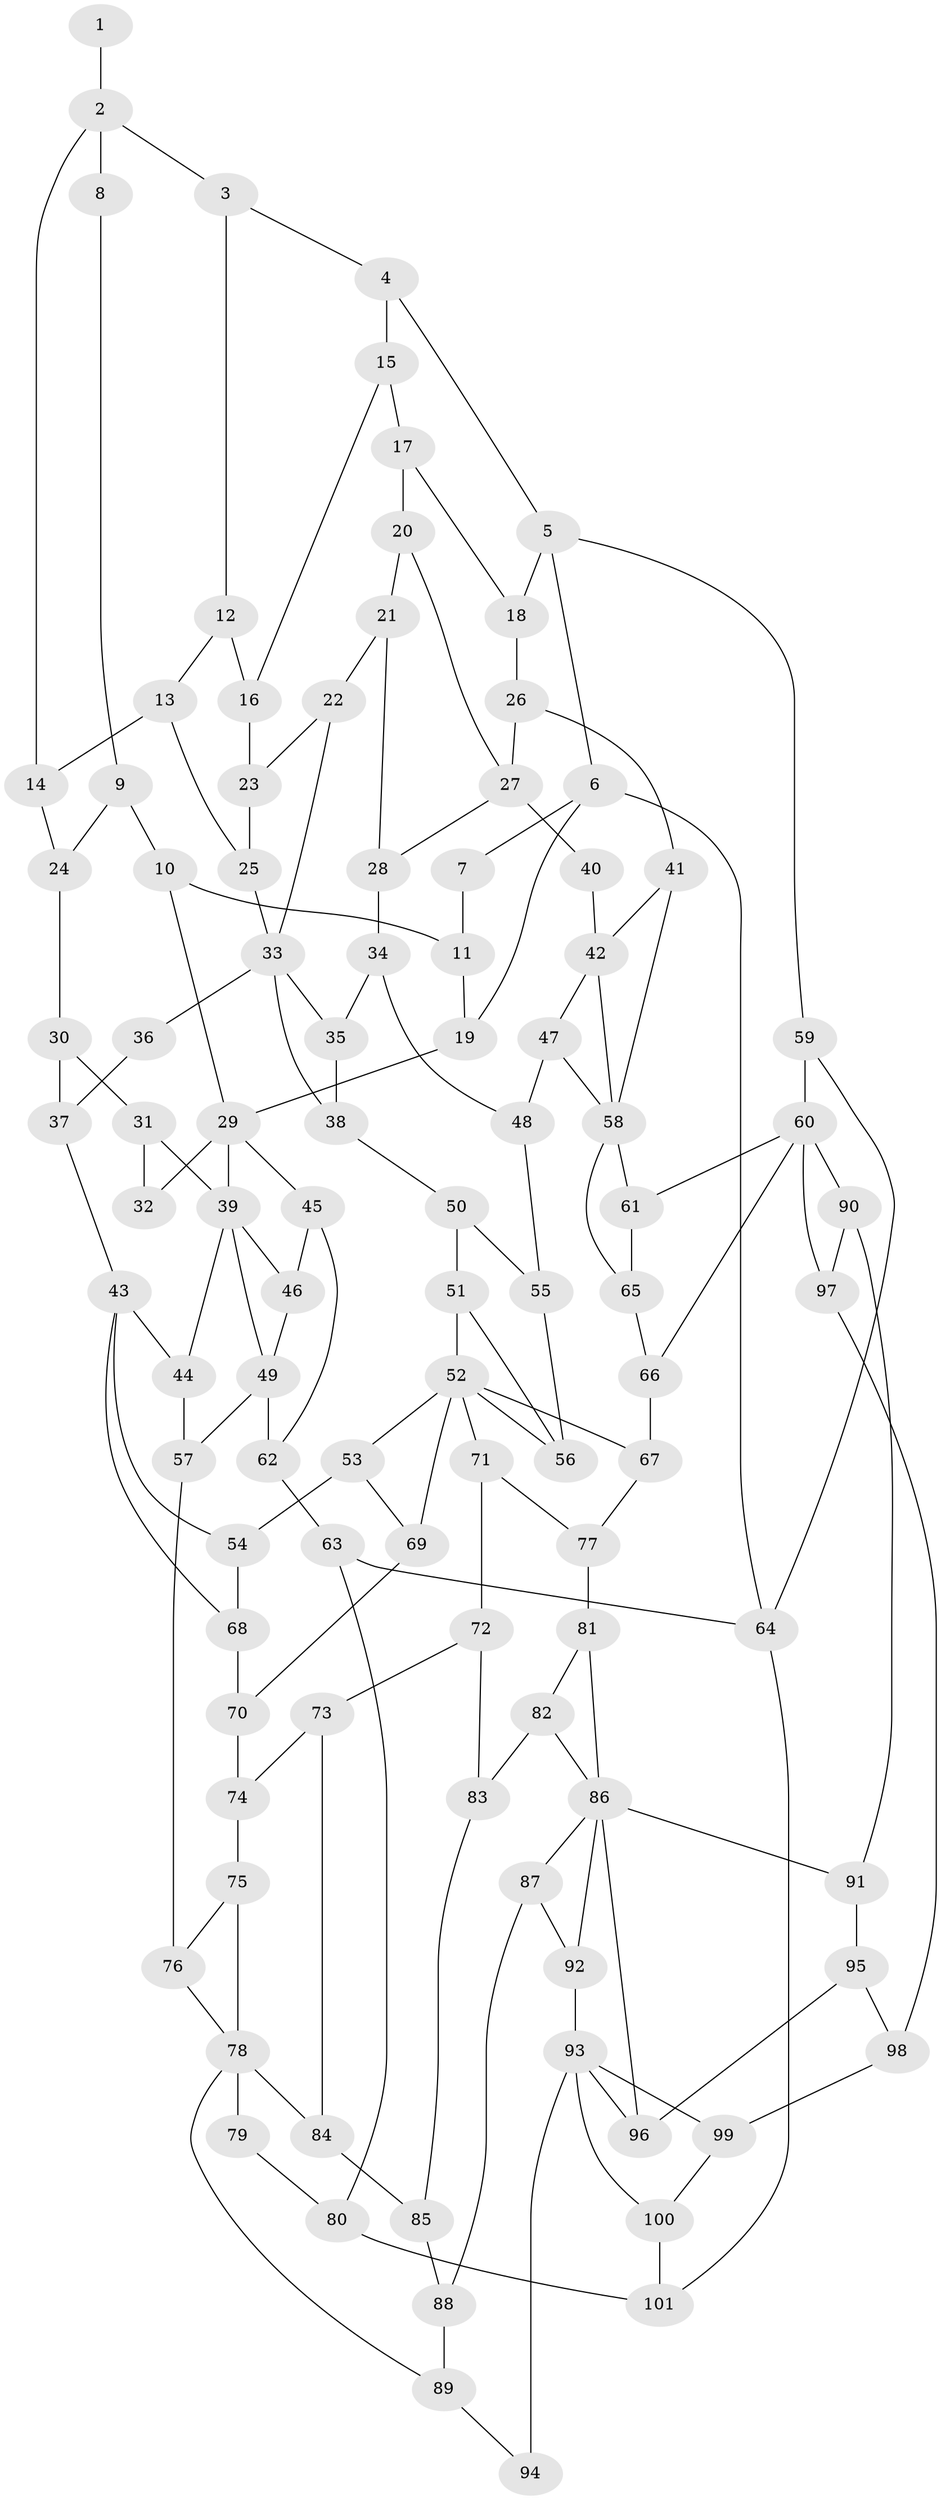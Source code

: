 // original degree distribution, {3: 0.013888888888888888, 4: 0.2638888888888889, 6: 0.25, 5: 0.4722222222222222}
// Generated by graph-tools (version 1.1) at 2025/54/03/04/25 22:54:12]
// undirected, 101 vertices, 161 edges
graph export_dot {
  node [color=gray90,style=filled];
  1;
  2;
  3;
  4;
  5;
  6;
  7;
  8;
  9;
  10;
  11;
  12;
  13;
  14;
  15;
  16;
  17;
  18;
  19;
  20;
  21;
  22;
  23;
  24;
  25;
  26;
  27;
  28;
  29;
  30;
  31;
  32;
  33;
  34;
  35;
  36;
  37;
  38;
  39;
  40;
  41;
  42;
  43;
  44;
  45;
  46;
  47;
  48;
  49;
  50;
  51;
  52;
  53;
  54;
  55;
  56;
  57;
  58;
  59;
  60;
  61;
  62;
  63;
  64;
  65;
  66;
  67;
  68;
  69;
  70;
  71;
  72;
  73;
  74;
  75;
  76;
  77;
  78;
  79;
  80;
  81;
  82;
  83;
  84;
  85;
  86;
  87;
  88;
  89;
  90;
  91;
  92;
  93;
  94;
  95;
  96;
  97;
  98;
  99;
  100;
  101;
  1 -- 2 [weight=2.0];
  2 -- 3 [weight=1.0];
  2 -- 8 [weight=2.0];
  2 -- 14 [weight=1.0];
  3 -- 4 [weight=1.0];
  3 -- 12 [weight=1.0];
  4 -- 5 [weight=1.0];
  4 -- 15 [weight=1.0];
  5 -- 6 [weight=1.0];
  5 -- 18 [weight=1.0];
  5 -- 59 [weight=1.0];
  6 -- 7 [weight=1.0];
  6 -- 19 [weight=1.0];
  6 -- 64 [weight=1.0];
  7 -- 11 [weight=1.0];
  8 -- 9 [weight=1.0];
  9 -- 10 [weight=1.0];
  9 -- 24 [weight=1.0];
  10 -- 11 [weight=1.0];
  10 -- 29 [weight=1.0];
  11 -- 19 [weight=1.0];
  12 -- 13 [weight=1.0];
  12 -- 16 [weight=1.0];
  13 -- 14 [weight=1.0];
  13 -- 25 [weight=1.0];
  14 -- 24 [weight=1.0];
  15 -- 16 [weight=1.0];
  15 -- 17 [weight=1.0];
  16 -- 23 [weight=1.0];
  17 -- 18 [weight=1.0];
  17 -- 20 [weight=1.0];
  18 -- 26 [weight=1.0];
  19 -- 29 [weight=1.0];
  20 -- 21 [weight=1.0];
  20 -- 27 [weight=1.0];
  21 -- 22 [weight=1.0];
  21 -- 28 [weight=1.0];
  22 -- 23 [weight=1.0];
  22 -- 33 [weight=1.0];
  23 -- 25 [weight=1.0];
  24 -- 30 [weight=1.0];
  25 -- 33 [weight=1.0];
  26 -- 27 [weight=2.0];
  26 -- 41 [weight=1.0];
  27 -- 28 [weight=1.0];
  27 -- 40 [weight=2.0];
  28 -- 34 [weight=1.0];
  29 -- 32 [weight=2.0];
  29 -- 39 [weight=1.0];
  29 -- 45 [weight=1.0];
  30 -- 31 [weight=1.0];
  30 -- 37 [weight=1.0];
  31 -- 32 [weight=1.0];
  31 -- 39 [weight=1.0];
  33 -- 35 [weight=1.0];
  33 -- 36 [weight=2.0];
  33 -- 38 [weight=1.0];
  34 -- 35 [weight=1.0];
  34 -- 48 [weight=1.0];
  35 -- 38 [weight=1.0];
  36 -- 37 [weight=1.0];
  37 -- 43 [weight=1.0];
  38 -- 50 [weight=1.0];
  39 -- 44 [weight=2.0];
  39 -- 46 [weight=1.0];
  39 -- 49 [weight=1.0];
  40 -- 42 [weight=2.0];
  41 -- 42 [weight=1.0];
  41 -- 58 [weight=1.0];
  42 -- 47 [weight=1.0];
  42 -- 58 [weight=2.0];
  43 -- 44 [weight=2.0];
  43 -- 54 [weight=1.0];
  43 -- 68 [weight=1.0];
  44 -- 57 [weight=1.0];
  45 -- 46 [weight=1.0];
  45 -- 62 [weight=1.0];
  46 -- 49 [weight=1.0];
  47 -- 48 [weight=1.0];
  47 -- 58 [weight=1.0];
  48 -- 55 [weight=1.0];
  49 -- 57 [weight=1.0];
  49 -- 62 [weight=1.0];
  50 -- 51 [weight=1.0];
  50 -- 55 [weight=1.0];
  51 -- 52 [weight=1.0];
  51 -- 56 [weight=1.0];
  52 -- 53 [weight=1.0];
  52 -- 56 [weight=1.0];
  52 -- 67 [weight=1.0];
  52 -- 69 [weight=1.0];
  52 -- 71 [weight=1.0];
  53 -- 54 [weight=1.0];
  53 -- 69 [weight=1.0];
  54 -- 68 [weight=1.0];
  55 -- 56 [weight=1.0];
  57 -- 76 [weight=1.0];
  58 -- 61 [weight=1.0];
  58 -- 65 [weight=1.0];
  59 -- 60 [weight=2.0];
  59 -- 64 [weight=1.0];
  60 -- 61 [weight=1.0];
  60 -- 66 [weight=1.0];
  60 -- 90 [weight=1.0];
  60 -- 97 [weight=1.0];
  61 -- 65 [weight=1.0];
  62 -- 63 [weight=1.0];
  63 -- 64 [weight=1.0];
  63 -- 80 [weight=1.0];
  64 -- 101 [weight=1.0];
  65 -- 66 [weight=1.0];
  66 -- 67 [weight=1.0];
  67 -- 77 [weight=1.0];
  68 -- 70 [weight=1.0];
  69 -- 70 [weight=1.0];
  70 -- 74 [weight=1.0];
  71 -- 72 [weight=1.0];
  71 -- 77 [weight=1.0];
  72 -- 73 [weight=1.0];
  72 -- 83 [weight=1.0];
  73 -- 74 [weight=1.0];
  73 -- 84 [weight=1.0];
  74 -- 75 [weight=1.0];
  75 -- 76 [weight=1.0];
  75 -- 78 [weight=1.0];
  76 -- 78 [weight=1.0];
  77 -- 81 [weight=1.0];
  78 -- 79 [weight=2.0];
  78 -- 84 [weight=1.0];
  78 -- 89 [weight=1.0];
  79 -- 80 [weight=1.0];
  80 -- 101 [weight=1.0];
  81 -- 82 [weight=1.0];
  81 -- 86 [weight=1.0];
  82 -- 83 [weight=1.0];
  82 -- 86 [weight=1.0];
  83 -- 85 [weight=1.0];
  84 -- 85 [weight=1.0];
  85 -- 88 [weight=1.0];
  86 -- 87 [weight=1.0];
  86 -- 91 [weight=1.0];
  86 -- 92 [weight=1.0];
  86 -- 96 [weight=1.0];
  87 -- 88 [weight=1.0];
  87 -- 92 [weight=1.0];
  88 -- 89 [weight=1.0];
  89 -- 94 [weight=1.0];
  90 -- 91 [weight=1.0];
  90 -- 97 [weight=1.0];
  91 -- 95 [weight=1.0];
  92 -- 93 [weight=1.0];
  93 -- 94 [weight=2.0];
  93 -- 96 [weight=1.0];
  93 -- 99 [weight=1.0];
  93 -- 100 [weight=1.0];
  95 -- 96 [weight=1.0];
  95 -- 98 [weight=1.0];
  97 -- 98 [weight=1.0];
  98 -- 99 [weight=1.0];
  99 -- 100 [weight=1.0];
  100 -- 101 [weight=1.0];
}
